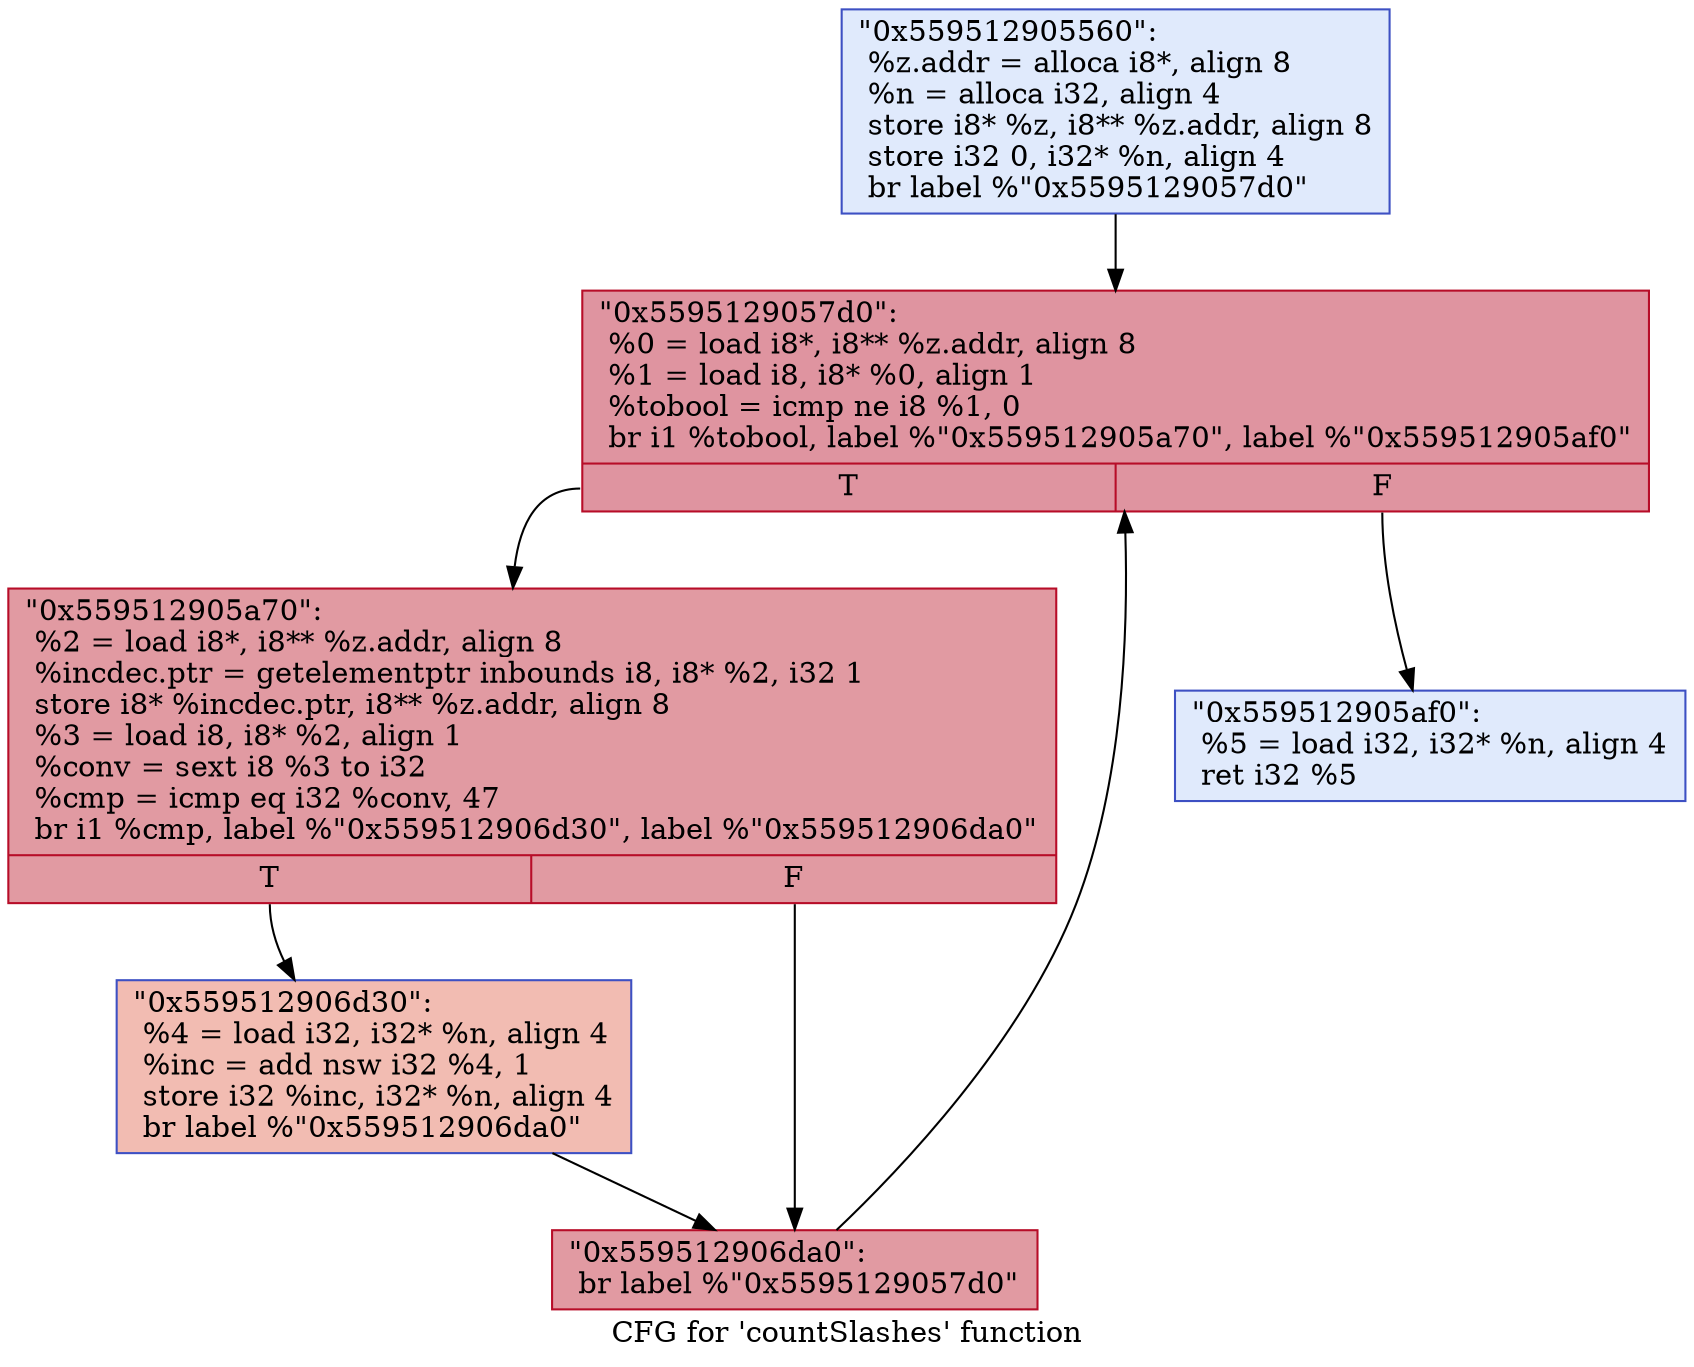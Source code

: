 digraph "CFG for 'countSlashes' function" {
	label="CFG for 'countSlashes' function";

	Node0x559512905560 [shape=record,color="#3d50c3ff", style=filled, fillcolor="#b9d0f970",label="{\"0x559512905560\":\l  %z.addr = alloca i8*, align 8\l  %n = alloca i32, align 4\l  store i8* %z, i8** %z.addr, align 8\l  store i32 0, i32* %n, align 4\l  br label %\"0x5595129057d0\"\l}"];
	Node0x559512905560 -> Node0x5595129057d0;
	Node0x5595129057d0 [shape=record,color="#b70d28ff", style=filled, fillcolor="#b70d2870",label="{\"0x5595129057d0\":                                 \l  %0 = load i8*, i8** %z.addr, align 8\l  %1 = load i8, i8* %0, align 1\l  %tobool = icmp ne i8 %1, 0\l  br i1 %tobool, label %\"0x559512905a70\", label %\"0x559512905af0\"\l|{<s0>T|<s1>F}}"];
	Node0x5595129057d0:s0 -> Node0x559512905a70;
	Node0x5595129057d0:s1 -> Node0x559512905af0;
	Node0x559512905a70 [shape=record,color="#b70d28ff", style=filled, fillcolor="#bb1b2c70",label="{\"0x559512905a70\":                                 \l  %2 = load i8*, i8** %z.addr, align 8\l  %incdec.ptr = getelementptr inbounds i8, i8* %2, i32 1\l  store i8* %incdec.ptr, i8** %z.addr, align 8\l  %3 = load i8, i8* %2, align 1\l  %conv = sext i8 %3 to i32\l  %cmp = icmp eq i32 %conv, 47\l  br i1 %cmp, label %\"0x559512906d30\", label %\"0x559512906da0\"\l|{<s0>T|<s1>F}}"];
	Node0x559512905a70:s0 -> Node0x559512906d30;
	Node0x559512905a70:s1 -> Node0x559512906da0;
	Node0x559512906d30 [shape=record,color="#3d50c3ff", style=filled, fillcolor="#e1675170",label="{\"0x559512906d30\":                                 \l  %4 = load i32, i32* %n, align 4\l  %inc = add nsw i32 %4, 1\l  store i32 %inc, i32* %n, align 4\l  br label %\"0x559512906da0\"\l}"];
	Node0x559512906d30 -> Node0x559512906da0;
	Node0x559512906da0 [shape=record,color="#b70d28ff", style=filled, fillcolor="#bb1b2c70",label="{\"0x559512906da0\":                                 \l  br label %\"0x5595129057d0\"\l}"];
	Node0x559512906da0 -> Node0x5595129057d0;
	Node0x559512905af0 [shape=record,color="#3d50c3ff", style=filled, fillcolor="#b9d0f970",label="{\"0x559512905af0\":                                 \l  %5 = load i32, i32* %n, align 4\l  ret i32 %5\l}"];
}
